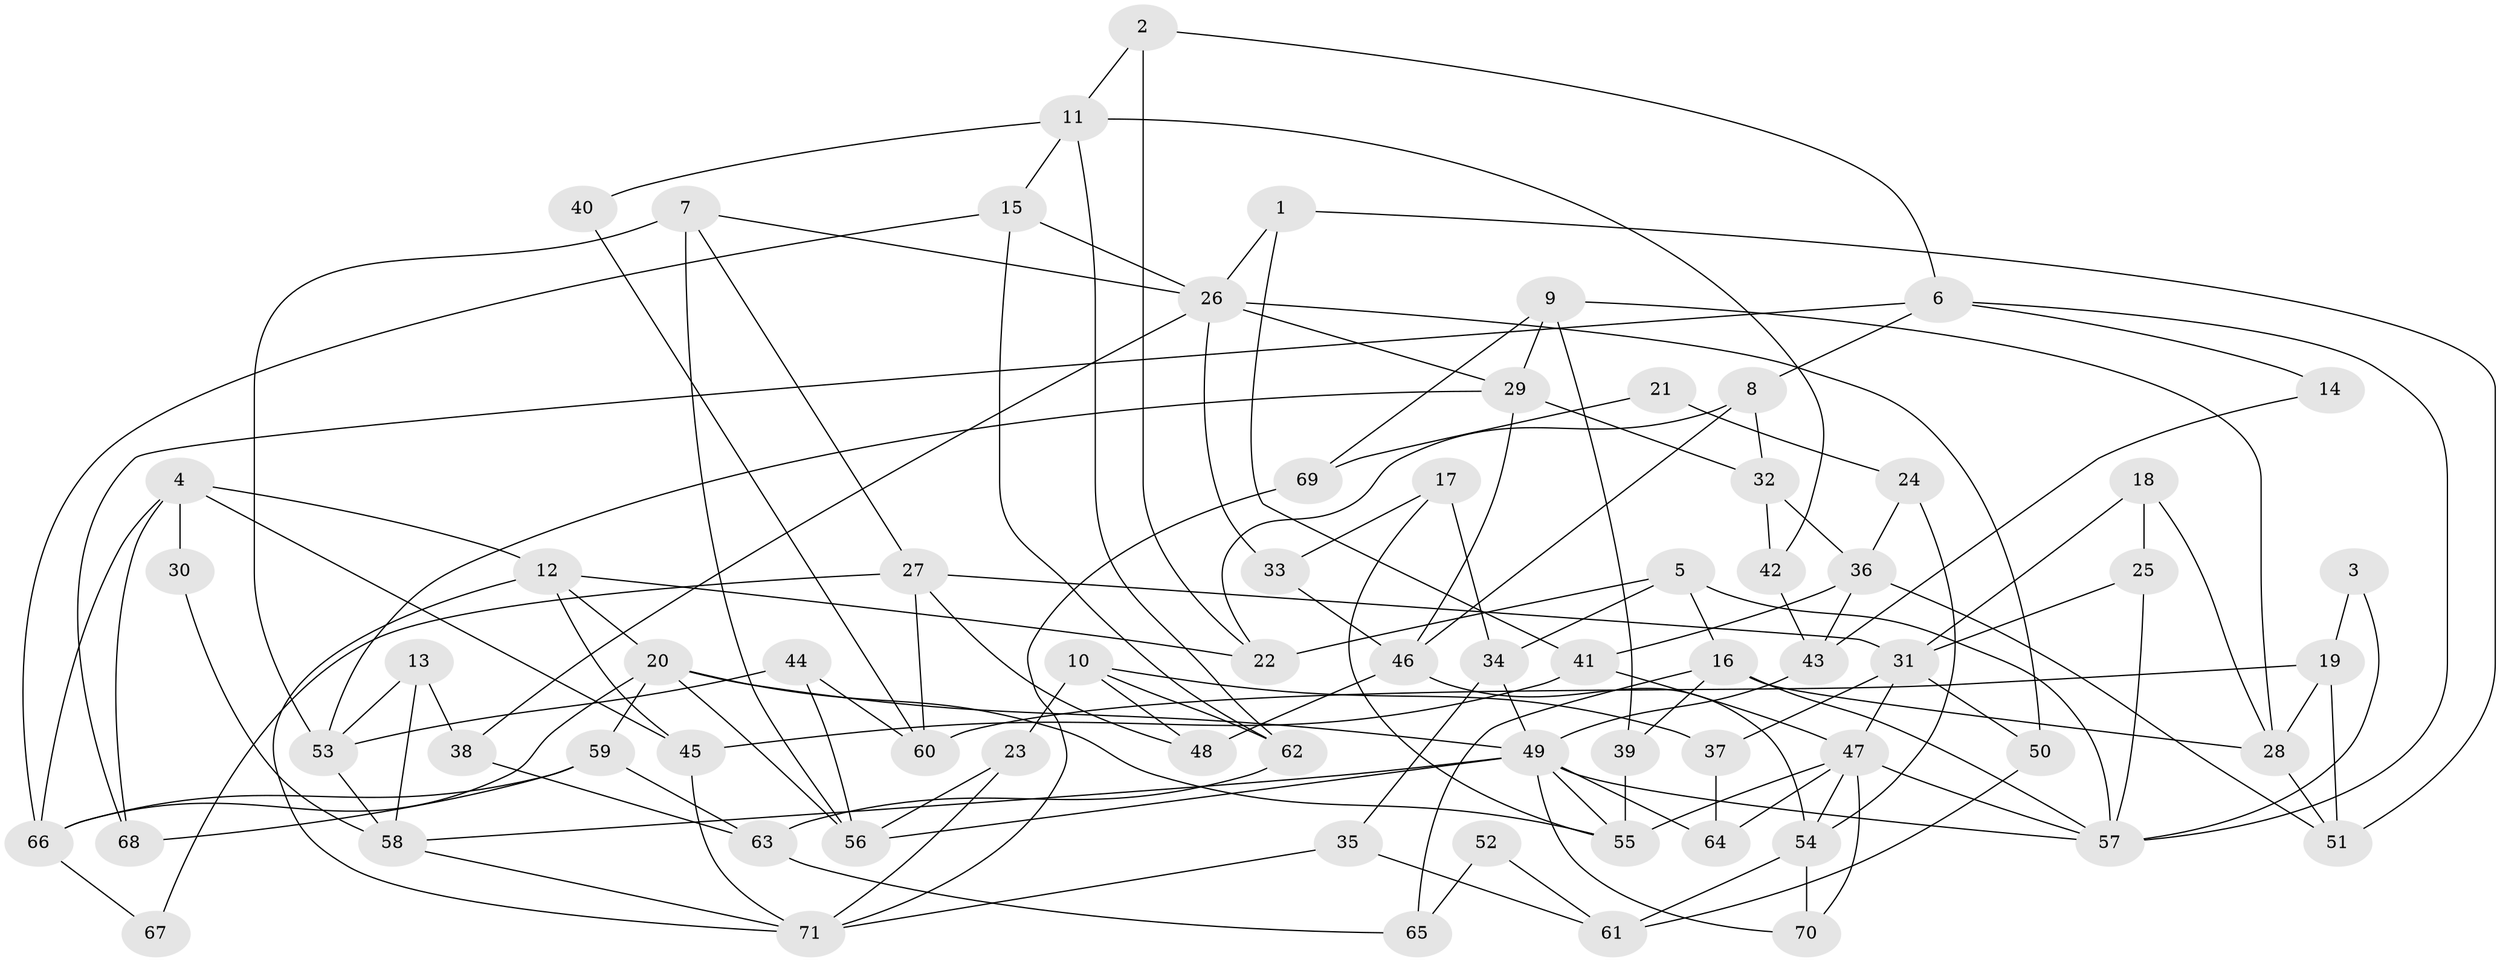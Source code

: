 // Generated by graph-tools (version 1.1) at 2025/11/02/27/25 16:11:21]
// undirected, 71 vertices, 142 edges
graph export_dot {
graph [start="1"]
  node [color=gray90,style=filled];
  1;
  2;
  3;
  4;
  5;
  6;
  7;
  8;
  9;
  10;
  11;
  12;
  13;
  14;
  15;
  16;
  17;
  18;
  19;
  20;
  21;
  22;
  23;
  24;
  25;
  26;
  27;
  28;
  29;
  30;
  31;
  32;
  33;
  34;
  35;
  36;
  37;
  38;
  39;
  40;
  41;
  42;
  43;
  44;
  45;
  46;
  47;
  48;
  49;
  50;
  51;
  52;
  53;
  54;
  55;
  56;
  57;
  58;
  59;
  60;
  61;
  62;
  63;
  64;
  65;
  66;
  67;
  68;
  69;
  70;
  71;
  1 -- 26;
  1 -- 51;
  1 -- 41;
  2 -- 6;
  2 -- 11;
  2 -- 22;
  3 -- 57;
  3 -- 19;
  4 -- 66;
  4 -- 45;
  4 -- 12;
  4 -- 30;
  4 -- 68;
  5 -- 57;
  5 -- 34;
  5 -- 16;
  5 -- 22;
  6 -- 8;
  6 -- 68;
  6 -- 14;
  6 -- 57;
  7 -- 56;
  7 -- 27;
  7 -- 26;
  7 -- 53;
  8 -- 22;
  8 -- 46;
  8 -- 32;
  9 -- 28;
  9 -- 39;
  9 -- 29;
  9 -- 69;
  10 -- 62;
  10 -- 37;
  10 -- 23;
  10 -- 48;
  11 -- 42;
  11 -- 62;
  11 -- 15;
  11 -- 40;
  12 -- 22;
  12 -- 20;
  12 -- 45;
  12 -- 71;
  13 -- 53;
  13 -- 58;
  13 -- 38;
  14 -- 43;
  15 -- 26;
  15 -- 62;
  15 -- 66;
  16 -- 57;
  16 -- 28;
  16 -- 39;
  16 -- 65;
  17 -- 55;
  17 -- 34;
  17 -- 33;
  18 -- 31;
  18 -- 28;
  18 -- 25;
  19 -- 51;
  19 -- 60;
  19 -- 28;
  20 -- 49;
  20 -- 55;
  20 -- 56;
  20 -- 59;
  20 -- 66;
  21 -- 69;
  21 -- 24;
  23 -- 71;
  23 -- 56;
  24 -- 36;
  24 -- 54;
  25 -- 57;
  25 -- 31;
  26 -- 33;
  26 -- 29;
  26 -- 38;
  26 -- 50;
  27 -- 48;
  27 -- 31;
  27 -- 60;
  27 -- 67;
  28 -- 51;
  29 -- 32;
  29 -- 46;
  29 -- 53;
  30 -- 58;
  31 -- 47;
  31 -- 37;
  31 -- 50;
  32 -- 36;
  32 -- 42;
  33 -- 46;
  34 -- 35;
  34 -- 49;
  35 -- 61;
  35 -- 71;
  36 -- 41;
  36 -- 43;
  36 -- 51;
  37 -- 64;
  38 -- 63;
  39 -- 55;
  40 -- 60;
  41 -- 45;
  41 -- 47;
  42 -- 43;
  43 -- 49;
  44 -- 56;
  44 -- 53;
  44 -- 60;
  45 -- 71;
  46 -- 54;
  46 -- 48;
  47 -- 55;
  47 -- 54;
  47 -- 57;
  47 -- 64;
  47 -- 70;
  49 -- 56;
  49 -- 57;
  49 -- 55;
  49 -- 58;
  49 -- 64;
  49 -- 70;
  50 -- 61;
  52 -- 61;
  52 -- 65;
  53 -- 58;
  54 -- 70;
  54 -- 61;
  58 -- 71;
  59 -- 66;
  59 -- 63;
  59 -- 68;
  62 -- 63;
  63 -- 65;
  66 -- 67;
  69 -- 71;
}
